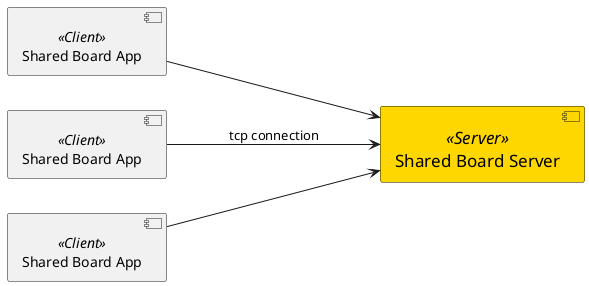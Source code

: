 @startuml US3008_DesiredSystem

left to right direction

component "Shared Board App" <<Client>> as app1
component "Shared Board App" <<Client>> as app2
component "Shared Board App" <<Client>> as app3

skinparam component<<Server>> {
  FontSize 17
  ' FontStyle bold
  BackgroundColor gold
}

component "Shared Board Server" <<Server>> as server

app1 ---> server
app2 ---> server : "tcp connection"
app3 ---> server

@enduml
